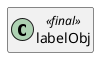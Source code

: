 @startuml
set namespaceSeparator \\
hide members
hide << alias >> circle

class labelObj << final >>
@enduml
